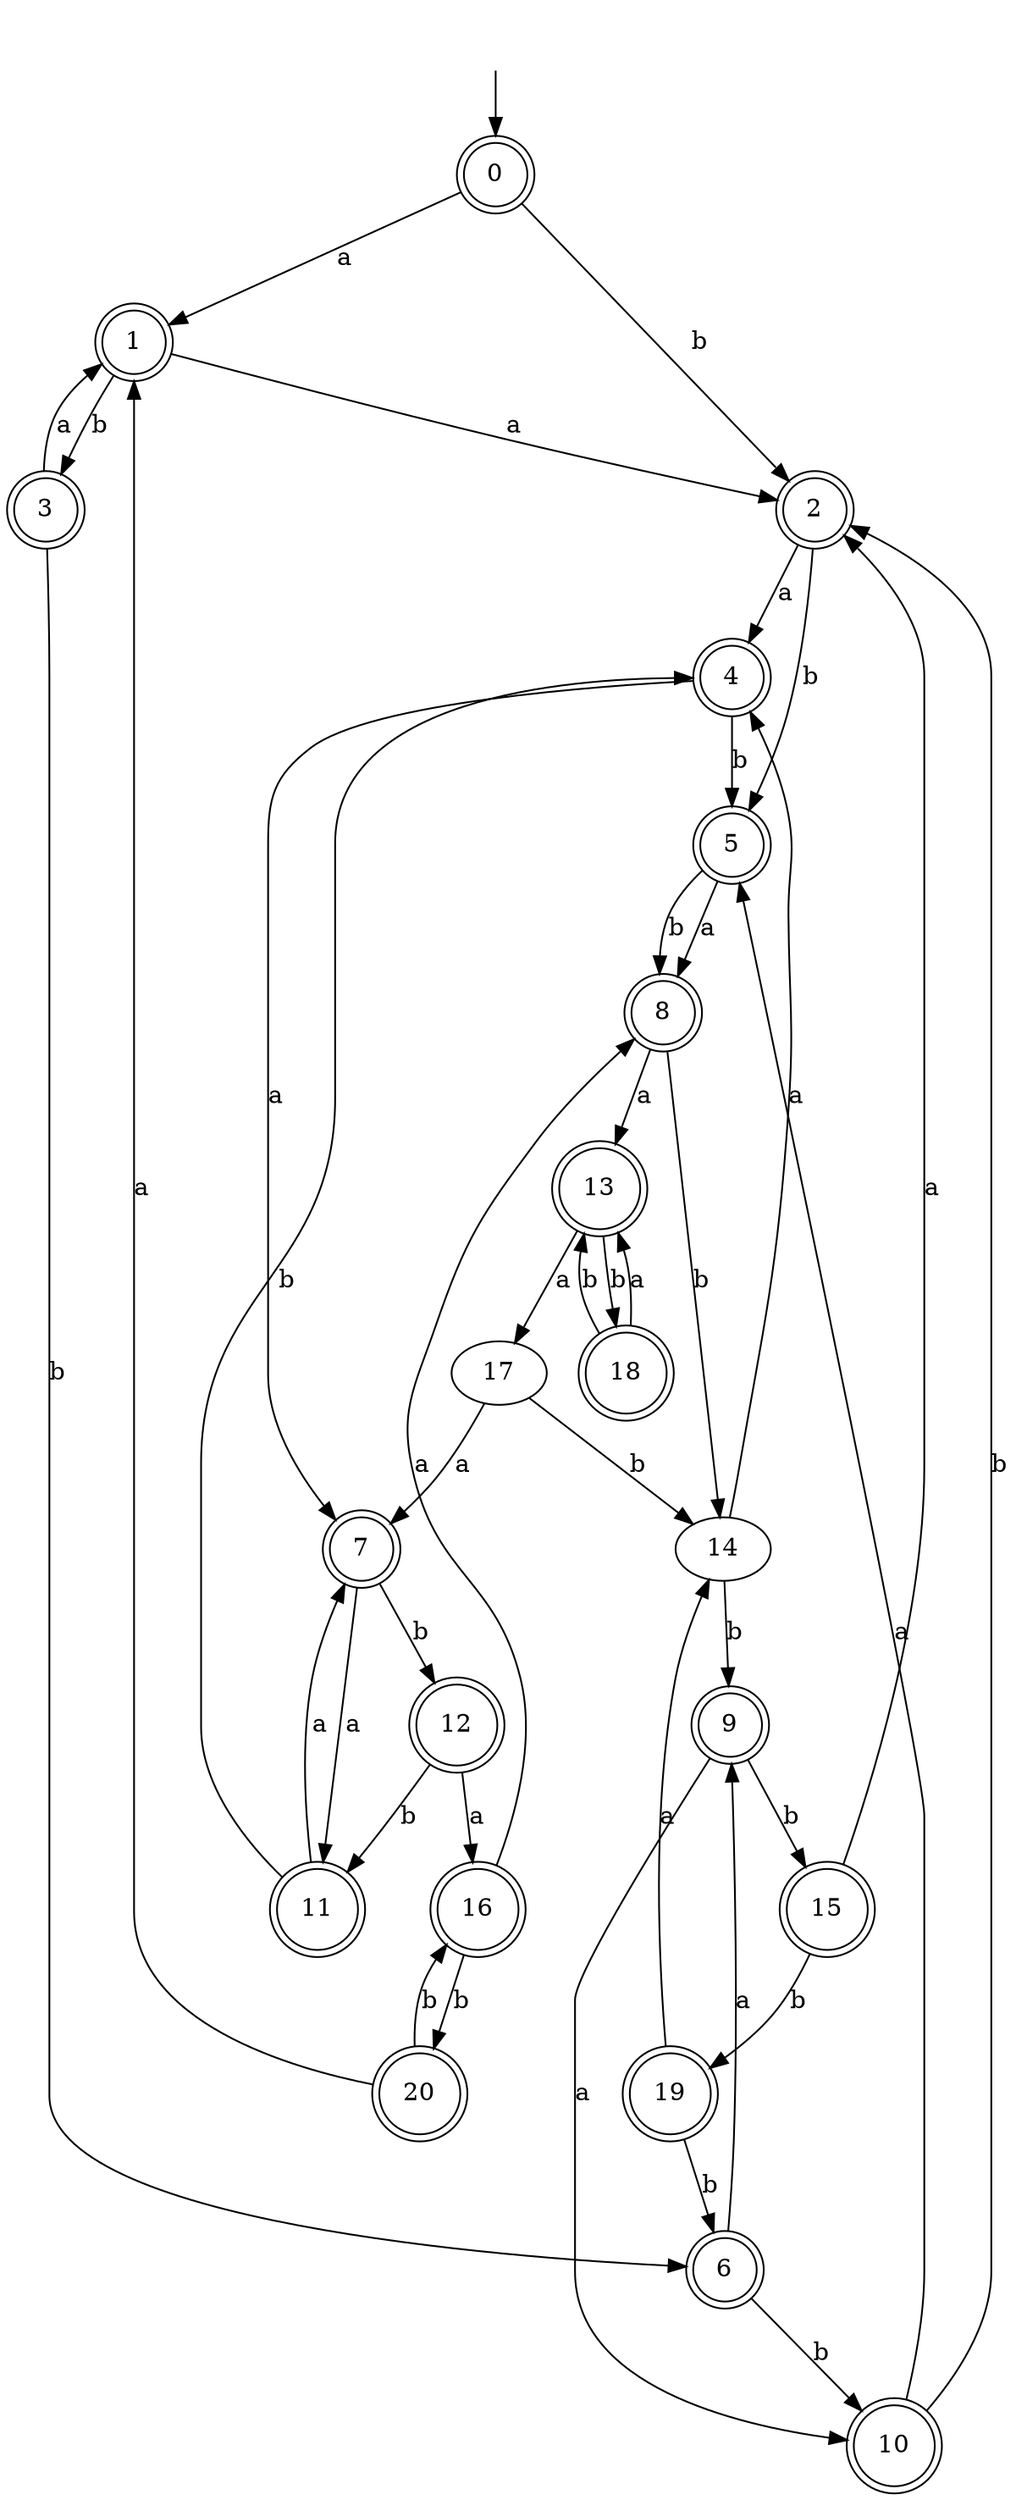 digraph RandomDFA {
  __start0 [label="", shape=none];
  __start0 -> 0 [label=""];
  0 [shape=circle] [shape=doublecircle]
  0 -> 1 [label="a"]
  0 -> 2 [label="b"]
  1 [shape=doublecircle]
  1 -> 2 [label="a"]
  1 -> 3 [label="b"]
  2 [shape=doublecircle]
  2 -> 4 [label="a"]
  2 -> 5 [label="b"]
  3 [shape=doublecircle]
  3 -> 1 [label="a"]
  3 -> 6 [label="b"]
  4 [shape=doublecircle]
  4 -> 7 [label="a"]
  4 -> 5 [label="b"]
  5 [shape=doublecircle]
  5 -> 8 [label="a"]
  5 -> 8 [label="b"]
  6 [shape=doublecircle]
  6 -> 9 [label="a"]
  6 -> 10 [label="b"]
  7 [shape=doublecircle]
  7 -> 11 [label="a"]
  7 -> 12 [label="b"]
  8 [shape=doublecircle]
  8 -> 13 [label="a"]
  8 -> 14 [label="b"]
  9 [shape=doublecircle]
  9 -> 10 [label="a"]
  9 -> 15 [label="b"]
  10 [shape=doublecircle]
  10 -> 5 [label="a"]
  10 -> 2 [label="b"]
  11 [shape=doublecircle]
  11 -> 7 [label="a"]
  11 -> 4 [label="b"]
  12 [shape=doublecircle]
  12 -> 16 [label="a"]
  12 -> 11 [label="b"]
  13 [shape=doublecircle]
  13 -> 17 [label="a"]
  13 -> 18 [label="b"]
  14
  14 -> 4 [label="a"]
  14 -> 9 [label="b"]
  15 [shape=doublecircle]
  15 -> 2 [label="a"]
  15 -> 19 [label="b"]
  16 [shape=doublecircle]
  16 -> 8 [label="a"]
  16 -> 20 [label="b"]
  17
  17 -> 7 [label="a"]
  17 -> 14 [label="b"]
  18 [shape=doublecircle]
  18 -> 13 [label="a"]
  18 -> 13 [label="b"]
  19 [shape=doublecircle]
  19 -> 14 [label="a"]
  19 -> 6 [label="b"]
  20 [shape=doublecircle]
  20 -> 1 [label="a"]
  20 -> 16 [label="b"]
}
